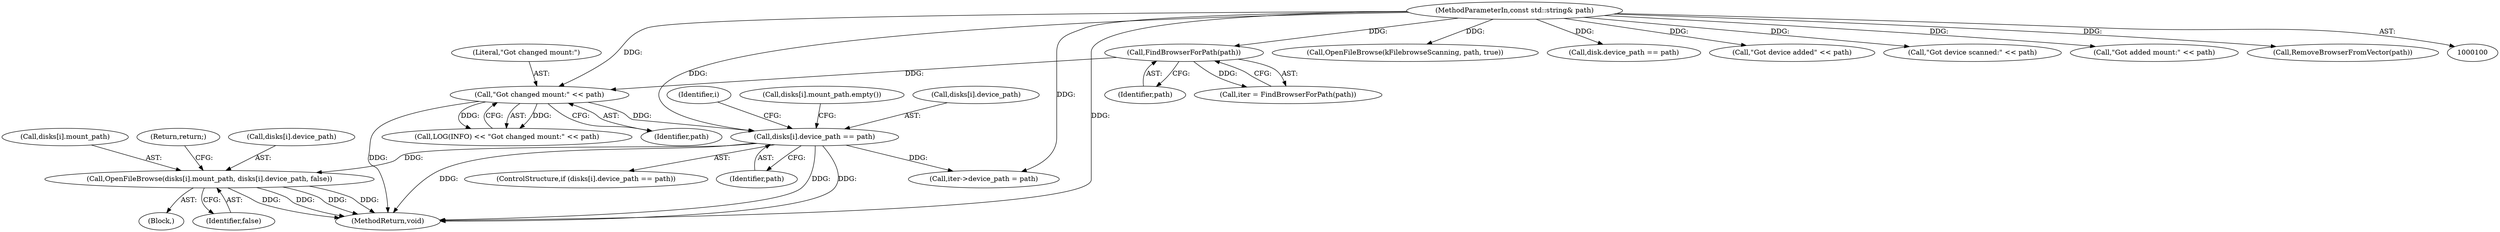 digraph "0_Chrome_647c3a9f217a9236052e18c7b032669863dd1734@array" {
"1000284" [label="(Call,OpenFileBrowse(disks[i].mount_path, disks[i].device_path, false))"];
"1000219" [label="(Call,disks[i].device_path == path)"];
"1000195" [label="(Call,\"Got changed mount:\" << path)"];
"1000190" [label="(Call,FindBrowserForPath(path))"];
"1000103" [label="(MethodParameterIn,const std::string& path)"];
"1000296" [label="(Return,return;)"];
"1000195" [label="(Call,\"Got changed mount:\" << path)"];
"1000283" [label="(Block,)"];
"1000103" [label="(MethodParameterIn,const std::string& path)"];
"1000325" [label="(MethodReturn,void)"];
"1000284" [label="(Call,OpenFileBrowse(disks[i].mount_path, disks[i].device_path, false))"];
"1000216" [label="(Identifier,i)"];
"1000192" [label="(Call,LOG(INFO) << \"Got changed mount:\" << path)"];
"1000219" [label="(Call,disks[i].device_path == path)"];
"1000290" [label="(Call,disks[i].device_path)"];
"1000229" [label="(Call,disks[i].mount_path.empty())"];
"1000309" [label="(Call,OpenFileBrowse(kFilebrowseScanning, path, true))"];
"1000197" [label="(Identifier,path)"];
"1000220" [label="(Call,disks[i].device_path)"];
"1000196" [label="(Literal,\"Got changed mount:\")"];
"1000225" [label="(Identifier,path)"];
"1000132" [label="(Call,disk.device_path == path)"];
"1000306" [label="(Call,\"Got device added\" << path)"];
"1000285" [label="(Call,disks[i].mount_path)"];
"1000295" [label="(Identifier,false)"];
"1000191" [label="(Identifier,path)"];
"1000322" [label="(Call,\"Got device scanned:\" << path)"];
"1000188" [label="(Call,iter = FindBrowserForPath(path))"];
"1000277" [label="(Call,iter->device_path = path)"];
"1000166" [label="(Call,\"Got added mount:\" << path)"];
"1000218" [label="(ControlStructure,if (disks[i].device_path == path))"];
"1000179" [label="(Call,RemoveBrowserFromVector(path))"];
"1000190" [label="(Call,FindBrowserForPath(path))"];
"1000284" -> "1000283"  [label="AST: "];
"1000284" -> "1000295"  [label="CFG: "];
"1000285" -> "1000284"  [label="AST: "];
"1000290" -> "1000284"  [label="AST: "];
"1000295" -> "1000284"  [label="AST: "];
"1000296" -> "1000284"  [label="CFG: "];
"1000284" -> "1000325"  [label="DDG: "];
"1000284" -> "1000325"  [label="DDG: "];
"1000284" -> "1000325"  [label="DDG: "];
"1000284" -> "1000325"  [label="DDG: "];
"1000219" -> "1000284"  [label="DDG: "];
"1000219" -> "1000218"  [label="AST: "];
"1000219" -> "1000225"  [label="CFG: "];
"1000220" -> "1000219"  [label="AST: "];
"1000225" -> "1000219"  [label="AST: "];
"1000229" -> "1000219"  [label="CFG: "];
"1000216" -> "1000219"  [label="CFG: "];
"1000219" -> "1000325"  [label="DDG: "];
"1000219" -> "1000325"  [label="DDG: "];
"1000219" -> "1000325"  [label="DDG: "];
"1000195" -> "1000219"  [label="DDG: "];
"1000103" -> "1000219"  [label="DDG: "];
"1000219" -> "1000277"  [label="DDG: "];
"1000195" -> "1000192"  [label="AST: "];
"1000195" -> "1000197"  [label="CFG: "];
"1000196" -> "1000195"  [label="AST: "];
"1000197" -> "1000195"  [label="AST: "];
"1000192" -> "1000195"  [label="CFG: "];
"1000195" -> "1000325"  [label="DDG: "];
"1000195" -> "1000192"  [label="DDG: "];
"1000195" -> "1000192"  [label="DDG: "];
"1000190" -> "1000195"  [label="DDG: "];
"1000103" -> "1000195"  [label="DDG: "];
"1000190" -> "1000188"  [label="AST: "];
"1000190" -> "1000191"  [label="CFG: "];
"1000191" -> "1000190"  [label="AST: "];
"1000188" -> "1000190"  [label="CFG: "];
"1000190" -> "1000188"  [label="DDG: "];
"1000103" -> "1000190"  [label="DDG: "];
"1000103" -> "1000100"  [label="AST: "];
"1000103" -> "1000325"  [label="DDG: "];
"1000103" -> "1000132"  [label="DDG: "];
"1000103" -> "1000166"  [label="DDG: "];
"1000103" -> "1000179"  [label="DDG: "];
"1000103" -> "1000277"  [label="DDG: "];
"1000103" -> "1000306"  [label="DDG: "];
"1000103" -> "1000309"  [label="DDG: "];
"1000103" -> "1000322"  [label="DDG: "];
}
